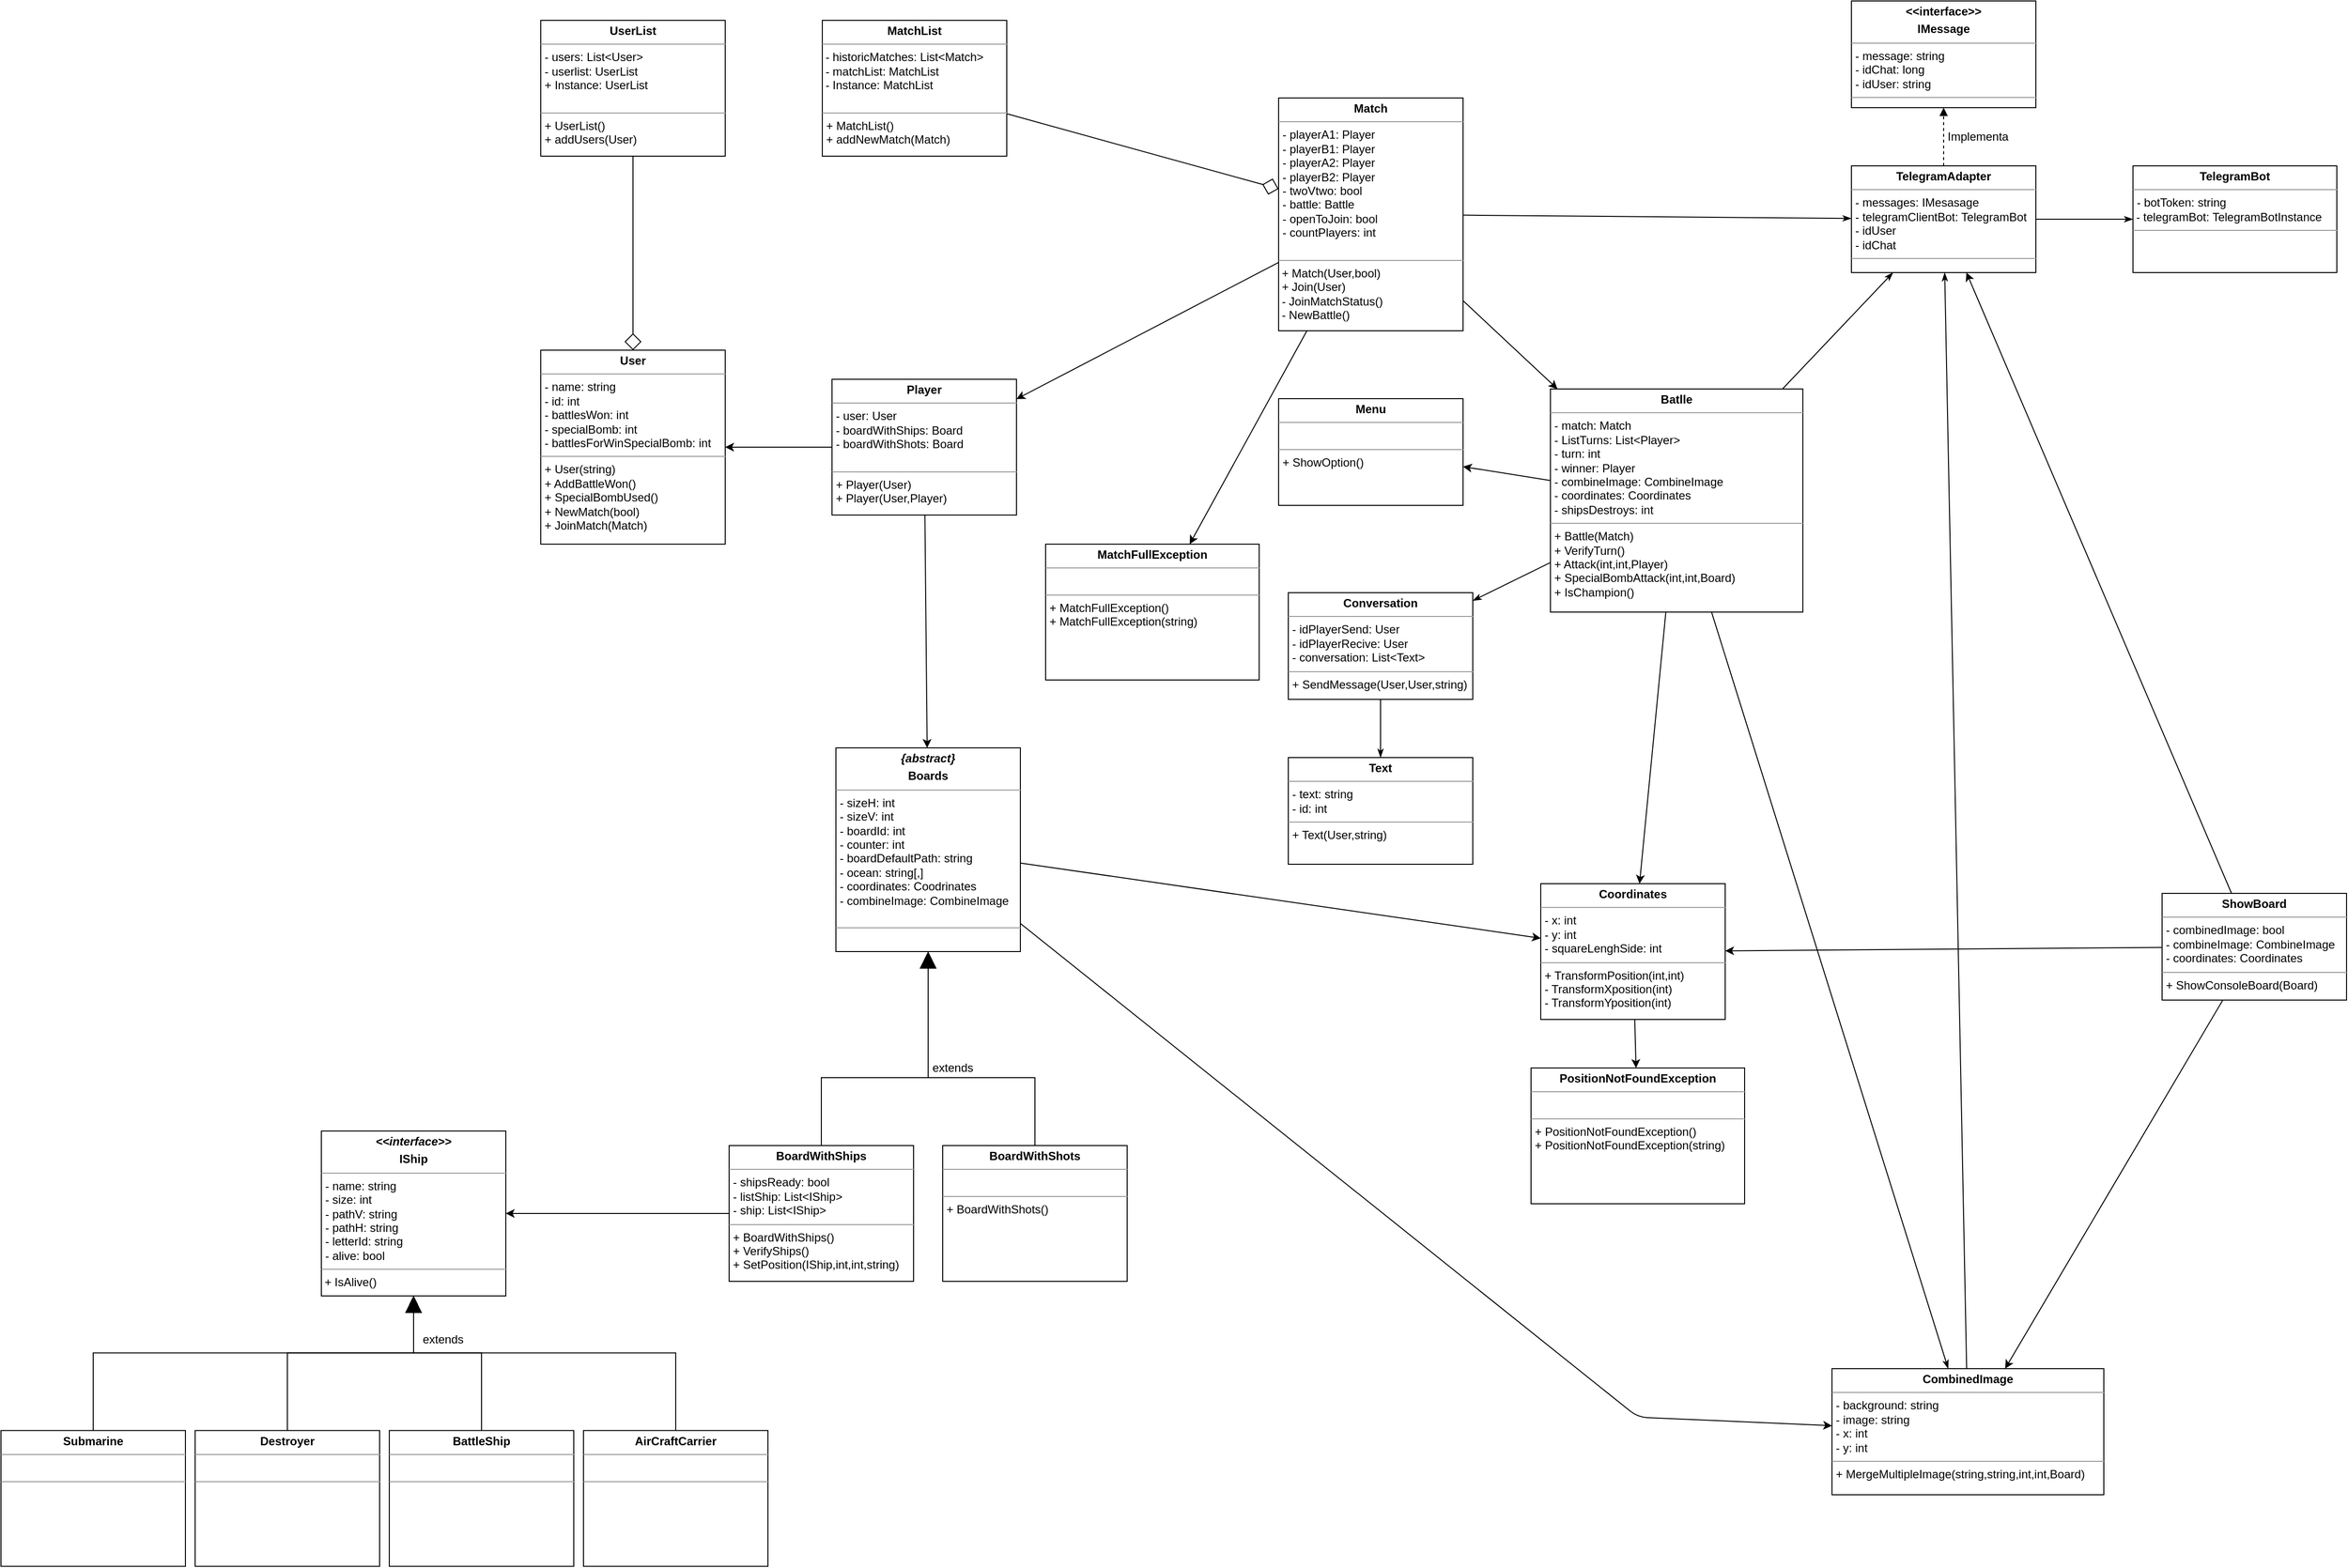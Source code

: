 <mxfile>
    <diagram name="Page-1" id="c4acf3e9-155e-7222-9cf6-157b1a14988f">
        <mxGraphModel dx="2551" dy="-186" grid="1" gridSize="10" guides="0" tooltips="1" connect="1" arrows="1" fold="1" page="0" pageScale="1" pageWidth="850" pageHeight="1100" background="none" math="0" shadow="0">
            <root>
                <mxCell id="0"/>
                <mxCell id="1" parent="0"/>
                <mxCell id="5d2195bd80daf111-18" value="&lt;p style=&quot;margin: 0px ; margin-top: 4px ; text-align: center&quot;&gt;&lt;b&gt;User&lt;/b&gt;&lt;br&gt;&lt;/p&gt;&lt;hr size=&quot;1&quot;&gt;&lt;p style=&quot;margin: 0px ; margin-left: 4px&quot;&gt;- name: string&lt;br&gt;- id: int&lt;/p&gt;&lt;p style=&quot;margin: 0px 0px 0px 4px&quot;&gt;- battlesWon: int&lt;/p&gt;&lt;p style=&quot;margin: 0px 0px 0px 4px&quot;&gt;- specialBomb: int&lt;/p&gt;&lt;p style=&quot;margin: 0px 0px 0px 4px&quot;&gt;- battlesForWinSpecialBomb: int&amp;nbsp;&lt;/p&gt;&lt;hr size=&quot;1&quot;&gt;&lt;p style=&quot;margin: 0px 0px 0px 4px&quot;&gt;+ User(string)&lt;/p&gt;&lt;p style=&quot;margin: 0px 0px 0px 4px&quot;&gt;+ AddBattleWon()&lt;/p&gt;&lt;p style=&quot;margin: 0px 0px 0px 4px&quot;&gt;+ SpecialBombUsed()&lt;/p&gt;&lt;p style=&quot;margin: 0px 0px 0px 4px&quot;&gt;+ NewMatch(bool)&lt;/p&gt;&lt;p style=&quot;margin: 0px 0px 0px 4px&quot;&gt;+ JoinMatch(Match)&lt;/p&gt;" style="verticalAlign=top;align=left;overflow=fill;fontSize=12;fontFamily=Helvetica;html=1;rounded=0;shadow=0;comic=0;labelBackgroundColor=none;strokeWidth=1" parent="1" vertex="1">
                    <mxGeometry x="-980" y="1380" width="190" height="200" as="geometry"/>
                </mxCell>
                <mxCell id="16" style="edgeStyle=none;html=1;endArrow=classic;endFill=1;endSize=6;" parent="1" source="w-Vky3n0tNIHlPumxMTk-7" target="w-Vky3n0tNIHlPumxMTk-10" edge="1">
                    <mxGeometry relative="1" as="geometry">
                        <mxPoint x="-976" y="1879.709" as="targetPoint"/>
                    </mxGeometry>
                </mxCell>
                <mxCell id="65" style="edgeStyle=none;html=1;" parent="1" source="w-Vky3n0tNIHlPumxMTk-5" target="64" edge="1">
                    <mxGeometry relative="1" as="geometry"/>
                </mxCell>
                <mxCell id="w-Vky3n0tNIHlPumxMTk-5" value="&lt;p style=&quot;margin: 0px ; margin-top: 4px ; text-align: center&quot;&gt;&lt;b&gt;&lt;i&gt;{abstract}&lt;/i&gt;&lt;/b&gt;&lt;/p&gt;&lt;p style=&quot;margin: 0px ; margin-top: 4px ; text-align: center&quot;&gt;&lt;b&gt;Boards&lt;/b&gt;&lt;/p&gt;&lt;hr size=&quot;1&quot;&gt;&lt;p style=&quot;margin: 0px ; margin-left: 4px&quot;&gt;- sizeH: int&lt;/p&gt;&lt;p style=&quot;margin: 0px ; margin-left: 4px&quot;&gt;- sizeV: int&lt;/p&gt;&lt;p style=&quot;margin: 0px ; margin-left: 4px&quot;&gt;- boardId: int&lt;/p&gt;&lt;p style=&quot;margin: 0px ; margin-left: 4px&quot;&gt;- counter: int&lt;/p&gt;&lt;p style=&quot;margin: 0px ; margin-left: 4px&quot;&gt;- boardDefaultPath: string&lt;/p&gt;&lt;p style=&quot;margin: 0px ; margin-left: 4px&quot;&gt;- ocean: string[,]&lt;/p&gt;&lt;p style=&quot;margin: 0px ; margin-left: 4px&quot;&gt;- coordinates: Coodrinates&lt;/p&gt;&lt;p style=&quot;margin: 0px ; margin-left: 4px&quot;&gt;- combineImage: CombineImage&lt;/p&gt;&lt;p style=&quot;margin: 0px ; margin-left: 4px&quot;&gt;&lt;br&gt;&lt;/p&gt;&lt;hr size=&quot;1&quot;&gt;&lt;p style=&quot;margin: 0px ; margin-left: 4px&quot;&gt;&lt;br&gt;&lt;/p&gt;" style="verticalAlign=top;align=left;overflow=fill;fontSize=12;fontFamily=Helvetica;html=1;rounded=0;shadow=0;comic=0;labelBackgroundColor=none;strokeWidth=1" parent="1" vertex="1">
                    <mxGeometry x="-676" y="1790" width="190" height="210" as="geometry"/>
                </mxCell>
                <mxCell id="w-Vky3n0tNIHlPumxMTk-6" style="rounded=0;orthogonalLoop=1;jettySize=auto;html=1;endArrow=block;endFill=1;entryX=0.5;entryY=1;entryDx=0;entryDy=0;" parent="1" source="w-Vky3n0tNIHlPumxMTk-7" target="w-Vky3n0tNIHlPumxMTk-5" edge="1">
                    <mxGeometry relative="1" as="geometry">
                        <mxPoint x="-456" y="2000" as="targetPoint"/>
                        <Array as="points">
                            <mxPoint x="-691" y="2130"/>
                            <mxPoint x="-581" y="2130"/>
                        </Array>
                    </mxGeometry>
                </mxCell>
                <mxCell id="w-Vky3n0tNIHlPumxMTk-7" value="&lt;p style=&quot;margin: 0px ; margin-top: 4px ; text-align: center&quot;&gt;&lt;b&gt;BoardWithShips&lt;/b&gt;&lt;/p&gt;&lt;hr size=&quot;1&quot;&gt;&lt;p style=&quot;margin: 0px ; margin-left: 4px&quot;&gt;- shipsReady: bool&lt;/p&gt;&lt;p style=&quot;margin: 0px ; margin-left: 4px&quot;&gt;- listShip: List&amp;lt;IShip&amp;gt;&lt;/p&gt;&lt;p style=&quot;margin: 0px ; margin-left: 4px&quot;&gt;- ship: List&amp;lt;IShip&amp;gt;&lt;/p&gt;&lt;hr size=&quot;1&quot;&gt;&lt;p style=&quot;margin: 0px ; margin-left: 4px&quot;&gt;+ BoardWithShips()&lt;/p&gt;&lt;p style=&quot;margin: 0px ; margin-left: 4px&quot;&gt;+ VerifyShips()&lt;/p&gt;&lt;p style=&quot;margin: 0px ; margin-left: 4px&quot;&gt;+ SetPosition(IShip,int,int,string)&lt;/p&gt;" style="verticalAlign=top;align=left;overflow=fill;fontSize=12;fontFamily=Helvetica;html=1;rounded=0;shadow=0;comic=0;labelBackgroundColor=none;strokeWidth=1" parent="1" vertex="1">
                    <mxGeometry x="-786" y="2200" width="190" height="140" as="geometry"/>
                </mxCell>
                <mxCell id="w-Vky3n0tNIHlPumxMTk-8" style="rounded=0;orthogonalLoop=1;jettySize=auto;html=1;endArrow=block;endFill=1;endSize=15;" parent="1" source="w-Vky3n0tNIHlPumxMTk-9" target="w-Vky3n0tNIHlPumxMTk-5" edge="1">
                    <mxGeometry relative="1" as="geometry">
                        <Array as="points">
                            <mxPoint x="-471" y="2130"/>
                            <mxPoint x="-581" y="2130"/>
                        </Array>
                    </mxGeometry>
                </mxCell>
                <mxCell id="w-Vky3n0tNIHlPumxMTk-9" value="&lt;p style=&quot;margin: 0px ; margin-top: 4px ; text-align: center&quot;&gt;&lt;b&gt;BoardWithShots&lt;/b&gt;&lt;/p&gt;&lt;hr size=&quot;1&quot;&gt;&lt;p style=&quot;margin: 0px ; margin-left: 4px&quot;&gt;&lt;br&gt;&lt;/p&gt;&lt;hr size=&quot;1&quot;&gt;&lt;p style=&quot;margin: 0px ; margin-left: 4px&quot;&gt;+ BoardWithShots()&lt;/p&gt;" style="verticalAlign=top;align=left;overflow=fill;fontSize=12;fontFamily=Helvetica;html=1;rounded=0;shadow=0;comic=0;labelBackgroundColor=none;strokeWidth=1" parent="1" vertex="1">
                    <mxGeometry x="-566" y="2200" width="190" height="140" as="geometry"/>
                </mxCell>
                <mxCell id="w-Vky3n0tNIHlPumxMTk-10" value="&lt;p style=&quot;margin: 0px ; margin-top: 4px ; text-align: center&quot;&gt;&lt;b&gt;&lt;i&gt;&amp;lt;&amp;lt;interface&amp;gt;&amp;gt;&lt;/i&gt;&lt;/b&gt;&lt;/p&gt;&lt;p style=&quot;margin: 0px ; margin-top: 4px ; text-align: center&quot;&gt;&lt;b&gt;IShip&lt;/b&gt;&lt;/p&gt;&lt;hr size=&quot;1&quot;&gt;&lt;p style=&quot;margin: 0px ; margin-left: 4px&quot;&gt;&lt;span&gt;- name: string&lt;/span&gt;&lt;/p&gt;&lt;p style=&quot;margin: 0px ; margin-left: 4px&quot;&gt;&lt;span&gt;- size: int&lt;/span&gt;&lt;br&gt;&lt;/p&gt;&lt;p style=&quot;margin: 0px ; margin-left: 4px&quot;&gt;&lt;span&gt;- pathV: string&lt;/span&gt;&lt;/p&gt;&lt;p style=&quot;margin: 0px ; margin-left: 4px&quot;&gt;&lt;span&gt;- pathH: string&lt;/span&gt;&lt;/p&gt;&lt;p style=&quot;margin: 0px ; margin-left: 4px&quot;&gt;&lt;span&gt;- letterId: string&lt;br&gt;&lt;/span&gt;&lt;/p&gt;&lt;p style=&quot;margin: 0px ; margin-left: 4px&quot;&gt;&lt;span&gt;- alive: bool&lt;/span&gt;&lt;/p&gt;&lt;hr size=&quot;1&quot;&gt;&amp;nbsp;+ IsAlive()&lt;br&gt;&lt;br&gt;&lt;p style=&quot;margin: 0px ; margin-left: 4px&quot;&gt;&lt;br&gt;&lt;/p&gt;" style="verticalAlign=top;align=left;overflow=fill;fontSize=12;fontFamily=Helvetica;html=1;rounded=0;shadow=0;comic=0;labelBackgroundColor=none;strokeWidth=1" parent="1" vertex="1">
                    <mxGeometry x="-1206" y="2185" width="190" height="170" as="geometry"/>
                </mxCell>
                <mxCell id="2" style="edgeStyle=none;html=1;" parent="1" source="7" target="XxbIE4E-ZRv_lZ-lYbm2-23" edge="1">
                    <mxGeometry relative="1" as="geometry">
                        <mxPoint x="-42.5" y="1710" as="sourcePoint"/>
                    </mxGeometry>
                </mxCell>
                <mxCell id="XxbIE4E-ZRv_lZ-lYbm2-32" style="rounded=0;orthogonalLoop=1;jettySize=auto;html=1;exitX=0.5;exitY=0;exitDx=0;exitDy=0;" parent="1" source="XxbIE4E-ZRv_lZ-lYbm2-12" target="w-Vky3n0tNIHlPumxMTk-10" edge="1">
                    <mxGeometry relative="1" as="geometry">
                        <Array as="points">
                            <mxPoint x="-1441" y="2413.77"/>
                            <mxPoint x="-1111" y="2413.77"/>
                        </Array>
                    </mxGeometry>
                </mxCell>
                <mxCell id="XxbIE4E-ZRv_lZ-lYbm2-12" value="&lt;p style=&quot;margin: 0px ; margin-top: 4px ; text-align: center&quot;&gt;&lt;b&gt;Submarine&lt;/b&gt;&lt;/p&gt;&lt;hr size=&quot;1&quot;&gt;&lt;p style=&quot;margin: 0px ; margin-left: 4px&quot;&gt;&lt;br&gt;&lt;/p&gt;&lt;hr size=&quot;1&quot;&gt;&lt;p style=&quot;margin: 0px ; margin-left: 4px&quot;&gt;&lt;br&gt;&lt;/p&gt;" style="verticalAlign=top;align=left;overflow=fill;fontSize=12;fontFamily=Helvetica;html=1;rounded=0;shadow=0;comic=0;labelBackgroundColor=none;strokeWidth=1" parent="1" vertex="1">
                    <mxGeometry x="-1536" y="2493.77" width="190" height="140" as="geometry"/>
                </mxCell>
                <mxCell id="XxbIE4E-ZRv_lZ-lYbm2-20" style="rounded=0;orthogonalLoop=1;jettySize=auto;html=1;" parent="1" source="XxbIE4E-ZRv_lZ-lYbm2-13" target="w-Vky3n0tNIHlPumxMTk-10" edge="1">
                    <mxGeometry relative="1" as="geometry">
                        <Array as="points">
                            <mxPoint x="-1241" y="2413.77"/>
                            <mxPoint x="-1111" y="2413.77"/>
                        </Array>
                    </mxGeometry>
                </mxCell>
                <mxCell id="XxbIE4E-ZRv_lZ-lYbm2-19" style="rounded=0;orthogonalLoop=1;jettySize=auto;html=1;startArrow=none;" parent="1" source="XxbIE4E-ZRv_lZ-lYbm2-15" target="w-Vky3n0tNIHlPumxMTk-10" edge="1">
                    <mxGeometry relative="1" as="geometry">
                        <Array as="points">
                            <mxPoint x="-1041" y="2413.77"/>
                            <mxPoint x="-1111" y="2413.77"/>
                        </Array>
                    </mxGeometry>
                </mxCell>
                <mxCell id="XxbIE4E-ZRv_lZ-lYbm2-33" style="rounded=0;orthogonalLoop=1;jettySize=auto;html=1;endArrow=block;endFill=1;endSize=15;" parent="1" source="XxbIE4E-ZRv_lZ-lYbm2-16" target="w-Vky3n0tNIHlPumxMTk-10" edge="1">
                    <mxGeometry relative="1" as="geometry">
                        <Array as="points">
                            <mxPoint x="-841" y="2413.77"/>
                            <mxPoint x="-1111" y="2413.77"/>
                        </Array>
                    </mxGeometry>
                </mxCell>
                <mxCell id="XxbIE4E-ZRv_lZ-lYbm2-16" value="&lt;p style=&quot;margin: 0px ; margin-top: 4px ; text-align: center&quot;&gt;&lt;b&gt;AirCraftCarrier&lt;/b&gt;&lt;/p&gt;&lt;hr size=&quot;1&quot;&gt;&lt;p style=&quot;margin: 0px ; margin-left: 4px&quot;&gt;&lt;br&gt;&lt;/p&gt;&lt;hr size=&quot;1&quot;&gt;&lt;p style=&quot;margin: 0px ; margin-left: 4px&quot;&gt;&lt;br&gt;&lt;/p&gt;" style="verticalAlign=top;align=left;overflow=fill;fontSize=12;fontFamily=Helvetica;html=1;rounded=0;shadow=0;comic=0;labelBackgroundColor=none;strokeWidth=1" parent="1" vertex="1">
                    <mxGeometry x="-936" y="2493.77" width="190" height="140" as="geometry"/>
                </mxCell>
                <mxCell id="23" style="edgeStyle=none;html=1;" parent="1" source="XxbIE4E-ZRv_lZ-lYbm2-23" target="22" edge="1">
                    <mxGeometry relative="1" as="geometry"/>
                </mxCell>
                <mxCell id="49" style="edgeStyle=none;html=1;endArrow=classicThin;endFill=1;endSize=6;" parent="1" source="XxbIE4E-ZRv_lZ-lYbm2-23" target="44" edge="1">
                    <mxGeometry relative="1" as="geometry"/>
                </mxCell>
                <mxCell id="52" style="edgeStyle=none;html=1;endArrow=classicThin;endFill=1;endSize=6;" parent="1" source="XxbIE4E-ZRv_lZ-lYbm2-23" target="58" edge="1">
                    <mxGeometry relative="1" as="geometry">
                        <mxPoint x="680" y="1783.972" as="targetPoint"/>
                        <Array as="points"/>
                    </mxGeometry>
                </mxCell>
                <mxCell id="56" style="edgeStyle=none;html=1;endArrow=classicThin;endFill=1;endSize=6;" parent="1" source="XxbIE4E-ZRv_lZ-lYbm2-23" target="54" edge="1">
                    <mxGeometry relative="1" as="geometry"/>
                </mxCell>
                <mxCell id="66" style="edgeStyle=none;html=1;" parent="1" source="XxbIE4E-ZRv_lZ-lYbm2-23" target="64" edge="1">
                    <mxGeometry relative="1" as="geometry"/>
                </mxCell>
                <mxCell id="XxbIE4E-ZRv_lZ-lYbm2-23" value="&lt;p style=&quot;margin: 0px ; margin-top: 4px ; text-align: center&quot;&gt;&lt;b&gt;Batlle&lt;/b&gt;&lt;/p&gt;&lt;hr size=&quot;1&quot;&gt;&lt;p style=&quot;margin: 0px ; margin-left: 4px&quot;&gt;- match: Match&lt;/p&gt;&lt;p style=&quot;margin: 0px ; margin-left: 4px&quot;&gt;- ListTurns: List&amp;lt;Player&amp;gt;&lt;br&gt;&lt;/p&gt;&lt;p style=&quot;margin: 0px ; margin-left: 4px&quot;&gt;- turn: int&lt;/p&gt;&lt;p style=&quot;margin: 0px ; margin-left: 4px&quot;&gt;- winner: Player&lt;/p&gt;&lt;p style=&quot;margin: 0px ; margin-left: 4px&quot;&gt;- combineImage: CombineImage&lt;/p&gt;&lt;p style=&quot;margin: 0px ; margin-left: 4px&quot;&gt;- coordinates: Coordinates&lt;/p&gt;&lt;p style=&quot;margin: 0px ; margin-left: 4px&quot;&gt;- shipsDestroys: int&lt;/p&gt;&lt;hr size=&quot;1&quot;&gt;&lt;p style=&quot;margin: 0px ; margin-left: 4px&quot;&gt;+ Battle(Match)&lt;/p&gt;&lt;p style=&quot;margin: 0px ; margin-left: 4px&quot;&gt;+ VerifyTurn()&lt;/p&gt;&lt;p style=&quot;margin: 0px ; margin-left: 4px&quot;&gt;+ Attack(int,int,Player)&lt;/p&gt;&lt;p style=&quot;margin: 0px ; margin-left: 4px&quot;&gt;+ SpecialBombAttack(int,int,Board)&lt;/p&gt;&lt;p style=&quot;margin: 0px ; margin-left: 4px&quot;&gt;+ IsChampion()&lt;/p&gt;" style="verticalAlign=top;align=left;overflow=fill;fontSize=12;fontFamily=Helvetica;html=1;rounded=0;shadow=0;comic=0;labelBackgroundColor=none;strokeWidth=1" parent="1" vertex="1">
                    <mxGeometry x="60" y="1420" width="260" height="230" as="geometry"/>
                </mxCell>
                <mxCell id="XxbIE4E-ZRv_lZ-lYbm2-15" value="&lt;p style=&quot;margin: 0px ; margin-top: 4px ; text-align: center&quot;&gt;&lt;b&gt;BattleShip&lt;/b&gt;&lt;/p&gt;&lt;hr size=&quot;1&quot;&gt;&lt;p style=&quot;margin: 0px ; margin-left: 4px&quot;&gt;&lt;br&gt;&lt;/p&gt;&lt;hr size=&quot;1&quot;&gt;&lt;p style=&quot;margin: 0px ; margin-left: 4px&quot;&gt;&lt;br&gt;&lt;/p&gt;" style="verticalAlign=top;align=left;overflow=fill;fontSize=12;fontFamily=Helvetica;html=1;rounded=0;shadow=0;comic=0;labelBackgroundColor=none;strokeWidth=1" parent="1" vertex="1">
                    <mxGeometry x="-1136" y="2493.77" width="190" height="140" as="geometry"/>
                </mxCell>
                <mxCell id="XxbIE4E-ZRv_lZ-lYbm2-13" value="&lt;p style=&quot;margin: 0px ; margin-top: 4px ; text-align: center&quot;&gt;&lt;b&gt;Destroyer&lt;/b&gt;&lt;/p&gt;&lt;hr size=&quot;1&quot;&gt;&lt;p style=&quot;margin: 0px ; margin-left: 4px&quot;&gt;&lt;br&gt;&lt;/p&gt;&lt;hr size=&quot;1&quot;&gt;&lt;p style=&quot;margin: 0px ; margin-left: 4px&quot;&gt;&lt;br&gt;&lt;/p&gt;" style="verticalAlign=top;align=left;overflow=fill;fontSize=12;fontFamily=Helvetica;html=1;rounded=0;shadow=0;comic=0;labelBackgroundColor=none;strokeWidth=1" parent="1" vertex="1">
                    <mxGeometry x="-1336" y="2493.77" width="190" height="140" as="geometry"/>
                </mxCell>
                <mxCell id="51" style="edgeStyle=none;html=1;endArrow=classicThin;endFill=1;endSize=6;" parent="1" source="7" target="44" edge="1">
                    <mxGeometry relative="1" as="geometry"/>
                </mxCell>
                <mxCell id="62" style="edgeStyle=none;html=1;" parent="1" source="7" target="61" edge="1">
                    <mxGeometry relative="1" as="geometry"/>
                </mxCell>
                <mxCell id="78" style="edgeStyle=none;html=1;" edge="1" parent="1" source="7" target="77">
                    <mxGeometry relative="1" as="geometry"/>
                </mxCell>
                <mxCell id="7" value="&lt;p style=&quot;margin: 0px ; margin-top: 4px ; text-align: center&quot;&gt;&lt;b&gt;Match&lt;/b&gt;&lt;/p&gt;&lt;hr size=&quot;1&quot;&gt;&lt;p style=&quot;margin: 0px 0px 0px 4px&quot;&gt;&lt;span&gt;- playerA1: Player&lt;/span&gt;&lt;br&gt;&lt;/p&gt;&lt;p style=&quot;margin: 0px 0px 0px 4px&quot;&gt;- playerB1: Player&lt;/p&gt;&lt;p style=&quot;margin: 0px 0px 0px 4px&quot;&gt;- playerA2: Player&lt;/p&gt;&lt;p style=&quot;margin: 0px 0px 0px 4px&quot;&gt;- playerB2: Player&lt;/p&gt;&lt;p style=&quot;margin: 0px 0px 0px 4px&quot;&gt;- twoVtwo: bool&lt;/p&gt;&lt;p style=&quot;margin: 0px 0px 0px 4px&quot;&gt;- battle: Battle&lt;/p&gt;&lt;p style=&quot;margin: 0px 0px 0px 4px&quot;&gt;- openToJoin: bool&lt;/p&gt;&lt;p style=&quot;margin: 0px 0px 0px 4px&quot;&gt;- countPlayers: int&lt;/p&gt;&lt;p style=&quot;margin: 0px 0px 0px 4px&quot;&gt;&lt;/p&gt;&lt;br&gt;&lt;hr size=&quot;1&quot;&gt;&amp;nbsp;&lt;span&gt;+ Match(User,bool)&lt;br&gt;&amp;nbsp;+ Join(User)&lt;br&gt;&lt;/span&gt;&amp;nbsp;- JoinMatchStatus()&lt;br&gt;&amp;nbsp;- NewBattle()" style="verticalAlign=top;align=left;overflow=fill;fontSize=12;fontFamily=Helvetica;html=1;rounded=0;shadow=0;comic=0;labelBackgroundColor=none;strokeWidth=1" parent="1" vertex="1">
                    <mxGeometry x="-220" y="1120" width="190" height="240" as="geometry"/>
                </mxCell>
                <mxCell id="10" style="edgeStyle=none;html=1;endArrow=diamond;endFill=0;endSize=15;" parent="1" source="12" target="7" edge="1">
                    <mxGeometry relative="1" as="geometry"/>
                </mxCell>
                <mxCell id="11" style="edgeStyle=none;html=1;endArrow=diamond;endFill=0;endSize=15;" parent="1" source="9" target="5d2195bd80daf111-18" edge="1">
                    <mxGeometry relative="1" as="geometry"/>
                </mxCell>
                <mxCell id="9" value="&lt;p style=&quot;margin: 0px ; margin-top: 4px ; text-align: center&quot;&gt;&lt;b&gt;UserList&lt;/b&gt;&lt;/p&gt;&lt;hr size=&quot;1&quot;&gt;&lt;p style=&quot;margin: 0px ; margin-left: 4px&quot;&gt;- users: List&amp;lt;User&amp;gt;&lt;/p&gt;&lt;p style=&quot;margin: 0px ; margin-left: 4px&quot;&gt;- userlist: UserList&lt;/p&gt;&lt;p style=&quot;margin: 0px ; margin-left: 4px&quot;&gt;+ Instance: UserList&lt;/p&gt;&lt;br&gt;&lt;hr size=&quot;1&quot;&gt;&lt;p style=&quot;margin: 0px ; margin-left: 4px&quot;&gt;+ UserList()&lt;/p&gt;&lt;p style=&quot;margin: 0px ; margin-left: 4px&quot;&gt;+ addUsers(User)&lt;/p&gt;" style="verticalAlign=top;align=left;overflow=fill;fontSize=12;fontFamily=Helvetica;html=1;rounded=0;shadow=0;comic=0;labelBackgroundColor=none;strokeWidth=1" parent="1" vertex="1">
                    <mxGeometry x="-980" y="1040" width="190" height="140" as="geometry"/>
                </mxCell>
                <mxCell id="12" value="&lt;p style=&quot;margin: 0px ; margin-top: 4px ; text-align: center&quot;&gt;&lt;b&gt;MatchList&lt;/b&gt;&lt;/p&gt;&lt;hr size=&quot;1&quot;&gt;&lt;p style=&quot;margin: 0px ; margin-left: 4px&quot;&gt;&lt;/p&gt;&amp;nbsp;- historicMatches: List&amp;lt;Match&amp;gt;&lt;br&gt;&amp;nbsp;- matchList: MatchList&lt;br&gt;&amp;nbsp;- Instance: MatchList&lt;br&gt;&lt;br&gt;&lt;hr size=&quot;1&quot;&gt;&lt;p style=&quot;margin: 0px ; margin-left: 4px&quot;&gt;&lt;span&gt;+ MatchList()&lt;/span&gt;&lt;br&gt;&lt;/p&gt;&lt;p style=&quot;margin: 0px ; margin-left: 4px&quot;&gt;+ addNewMatch(Match)&lt;/p&gt;" style="verticalAlign=top;align=left;overflow=fill;fontSize=12;fontFamily=Helvetica;html=1;rounded=0;shadow=0;comic=0;labelBackgroundColor=none;strokeWidth=1" parent="1" vertex="1">
                    <mxGeometry x="-690" y="1040" width="190" height="140" as="geometry"/>
                </mxCell>
                <mxCell id="13" value="extends" style="text;html=1;align=center;verticalAlign=middle;resizable=0;points=[];autosize=1;strokeColor=none;fillColor=none;" parent="1" vertex="1">
                    <mxGeometry x="-1111" y="2390" width="60" height="20" as="geometry"/>
                </mxCell>
                <mxCell id="15" value="extends" style="text;html=1;align=center;verticalAlign=middle;resizable=0;points=[];autosize=1;strokeColor=none;fillColor=none;" parent="1" vertex="1">
                    <mxGeometry x="-586" y="2110" width="60" height="20" as="geometry"/>
                </mxCell>
                <mxCell id="22" value="&lt;p style=&quot;margin: 0px ; margin-top: 4px ; text-align: center&quot;&gt;&lt;b&gt;Menu&lt;/b&gt;&lt;/p&gt;&lt;hr size=&quot;1&quot;&gt;&lt;p style=&quot;margin: 0px ; margin-left: 4px&quot;&gt;&lt;br&gt;&lt;/p&gt;&lt;hr size=&quot;1&quot;&gt;&lt;p style=&quot;margin: 0px ; margin-left: 4px&quot;&gt;+ ShowOption()&lt;/p&gt;" style="verticalAlign=top;align=left;overflow=fill;fontSize=12;fontFamily=Helvetica;html=1;rounded=0;shadow=0;comic=0;labelBackgroundColor=none;strokeWidth=1" parent="1" vertex="1">
                    <mxGeometry x="-220" y="1430" width="190" height="110" as="geometry"/>
                </mxCell>
                <mxCell id="24" value="&lt;p style=&quot;margin: 0px ; margin-top: 4px ; text-align: center&quot;&gt;&lt;b&gt;&amp;lt;&amp;lt;interface&amp;gt;&amp;gt;&lt;/b&gt;&lt;/p&gt;&lt;p style=&quot;margin: 0px ; margin-top: 4px ; text-align: center&quot;&gt;&lt;b&gt;IMessage&lt;/b&gt;&lt;/p&gt;&lt;hr size=&quot;1&quot;&gt;&lt;p style=&quot;margin: 0px ; margin-left: 4px&quot;&gt;- message: string&lt;/p&gt;&lt;p style=&quot;margin: 0px ; margin-left: 4px&quot;&gt;- idChat: long&lt;/p&gt;&lt;p style=&quot;margin: 0px ; margin-left: 4px&quot;&gt;- idUser: string&lt;/p&gt;&lt;hr size=&quot;1&quot;&gt;&lt;p style=&quot;margin: 0px ; margin-left: 4px&quot;&gt;&lt;br&gt;&lt;/p&gt;" style="verticalAlign=top;align=left;overflow=fill;fontSize=12;fontFamily=Helvetica;html=1;rounded=0;shadow=0;comic=0;labelBackgroundColor=none;strokeWidth=1" parent="1" vertex="1">
                    <mxGeometry x="370" y="1020" width="190" height="110" as="geometry"/>
                </mxCell>
                <mxCell id="38" value="&lt;p style=&quot;margin: 0px ; margin-top: 4px ; text-align: center&quot;&gt;&lt;b&gt;TelegramBot&lt;/b&gt;&lt;/p&gt;&lt;hr size=&quot;1&quot;&gt;&lt;p style=&quot;margin: 0px ; margin-left: 4px&quot;&gt;- botToken: string&lt;/p&gt;&amp;nbsp;- telegramBot: TelegramBotInstance&lt;br&gt;&lt;hr size=&quot;1&quot;&gt;&lt;p style=&quot;margin: 0px ; margin-left: 4px&quot;&gt;&lt;br&gt;&lt;/p&gt;" style="verticalAlign=top;align=left;overflow=fill;fontSize=12;fontFamily=Helvetica;html=1;rounded=0;shadow=0;comic=0;labelBackgroundColor=none;strokeWidth=1" parent="1" vertex="1">
                    <mxGeometry x="660" y="1190" width="210" height="110" as="geometry"/>
                </mxCell>
                <mxCell id="48" style="edgeStyle=none;html=1;endArrow=classicThin;endFill=1;endSize=6;" parent="1" source="44" target="38" edge="1">
                    <mxGeometry relative="1" as="geometry"/>
                </mxCell>
                <mxCell id="59" style="edgeStyle=none;html=1;endArrow=block;endFill=1;endSize=6;dashed=1;" parent="1" source="44" target="24" edge="1">
                    <mxGeometry relative="1" as="geometry"/>
                </mxCell>
                <mxCell id="44" value="&lt;p style=&quot;margin: 0px ; margin-top: 4px ; text-align: center&quot;&gt;&lt;b&gt;TelegramAdapter&lt;/b&gt;&lt;/p&gt;&lt;hr size=&quot;1&quot;&gt;&lt;p style=&quot;margin: 0px ; margin-left: 4px&quot;&gt;- messages: IMesasage&lt;/p&gt;&lt;p style=&quot;margin: 0px ; margin-left: 4px&quot;&gt;- telegramClientBot: TelegramBot&lt;/p&gt;&lt;p style=&quot;margin: 0px ; margin-left: 4px&quot;&gt;- idUser&lt;/p&gt;&lt;p style=&quot;margin: 0px ; margin-left: 4px&quot;&gt;- idChat&lt;/p&gt;&lt;hr size=&quot;1&quot;&gt;&lt;p style=&quot;margin: 0px ; margin-left: 4px&quot;&gt;&lt;br&gt;&lt;/p&gt;" style="verticalAlign=top;align=left;overflow=fill;fontSize=12;fontFamily=Helvetica;html=1;rounded=0;shadow=0;comic=0;labelBackgroundColor=none;strokeWidth=1" parent="1" vertex="1">
                    <mxGeometry x="370" y="1190" width="190" height="110" as="geometry"/>
                </mxCell>
                <mxCell id="57" style="edgeStyle=none;html=1;endArrow=classicThin;endFill=1;endSize=6;" parent="1" source="54" target="55" edge="1">
                    <mxGeometry relative="1" as="geometry"/>
                </mxCell>
                <mxCell id="54" value="&lt;p style=&quot;margin: 0px ; margin-top: 4px ; text-align: center&quot;&gt;&lt;b&gt;Conversation&lt;/b&gt;&lt;/p&gt;&lt;hr size=&quot;1&quot;&gt;&lt;p style=&quot;margin: 0px ; margin-left: 4px&quot;&gt;&lt;span&gt;- idPlayerSend: User&lt;/span&gt;&lt;br&gt;&lt;/p&gt;&lt;p style=&quot;margin: 0px ; margin-left: 4px&quot;&gt;- idPlayerRecive: User&amp;nbsp;&lt;/p&gt;&lt;p style=&quot;margin: 0px ; margin-left: 4px&quot;&gt;- conversation: List&amp;lt;Text&amp;gt;&lt;/p&gt;&lt;hr size=&quot;1&quot;&gt;&lt;p style=&quot;margin: 0px ; margin-left: 4px&quot;&gt;+ SendMessage(User,User,string)&lt;/p&gt;" style="verticalAlign=top;align=left;overflow=fill;fontSize=12;fontFamily=Helvetica;html=1;rounded=0;shadow=0;comic=0;labelBackgroundColor=none;strokeWidth=1" parent="1" vertex="1">
                    <mxGeometry x="-210" y="1630" width="190" height="110" as="geometry"/>
                </mxCell>
                <mxCell id="55" value="&lt;p style=&quot;margin: 0px ; margin-top: 4px ; text-align: center&quot;&gt;&lt;b&gt;Text&lt;/b&gt;&lt;/p&gt;&lt;hr size=&quot;1&quot;&gt;&lt;p style=&quot;margin: 0px ; margin-left: 4px&quot;&gt;- text: string&lt;/p&gt;&lt;p style=&quot;margin: 0px ; margin-left: 4px&quot;&gt;- id: int&lt;/p&gt;&lt;hr size=&quot;1&quot;&gt;&lt;p style=&quot;margin: 0px ; margin-left: 4px&quot;&gt;+ Text(User,string)&lt;/p&gt;" style="verticalAlign=top;align=left;overflow=fill;fontSize=12;fontFamily=Helvetica;html=1;rounded=0;shadow=0;comic=0;labelBackgroundColor=none;strokeWidth=1" parent="1" vertex="1">
                    <mxGeometry x="-210" y="1800" width="190" height="110" as="geometry"/>
                </mxCell>
                <mxCell id="58" value="&lt;p style=&quot;margin: 0px ; margin-top: 4px ; text-align: center&quot;&gt;&lt;b&gt;CombinedImage&lt;/b&gt;&lt;/p&gt;&lt;hr size=&quot;1&quot;&gt;&lt;p style=&quot;margin: 0px ; margin-left: 4px&quot;&gt;- background: string&lt;/p&gt;&lt;p style=&quot;margin: 0px ; margin-left: 4px&quot;&gt;- image: string&lt;/p&gt;&lt;p style=&quot;margin: 0px ; margin-left: 4px&quot;&gt;- x: int&lt;/p&gt;&lt;p style=&quot;margin: 0px ; margin-left: 4px&quot;&gt;- y: int&lt;/p&gt;&lt;hr size=&quot;1&quot;&gt;&lt;p style=&quot;margin: 0px ; margin-left: 4px&quot;&gt;+ MergeMultipleImage(string,string,int,int,Board)&lt;/p&gt;&lt;p style=&quot;margin: 0px ; margin-left: 4px&quot;&gt;&lt;br&gt;&lt;/p&gt;" style="verticalAlign=top;align=left;overflow=fill;fontSize=12;fontFamily=Helvetica;html=1;rounded=0;shadow=0;comic=0;labelBackgroundColor=none;strokeWidth=1" parent="1" vertex="1">
                    <mxGeometry x="350" y="2430" width="280" height="130" as="geometry"/>
                </mxCell>
                <mxCell id="60" value="Implementa" style="text;html=1;align=center;verticalAlign=middle;resizable=0;points=[];autosize=1;strokeColor=none;fillColor=none;" parent="1" vertex="1">
                    <mxGeometry x="460" y="1150" width="80" height="20" as="geometry"/>
                </mxCell>
                <mxCell id="67" style="edgeStyle=none;html=1;" parent="1" source="61" target="5d2195bd80daf111-18" edge="1">
                    <mxGeometry relative="1" as="geometry"/>
                </mxCell>
                <mxCell id="68" style="edgeStyle=none;html=1;" parent="1" source="61" target="w-Vky3n0tNIHlPumxMTk-5" edge="1">
                    <mxGeometry relative="1" as="geometry"/>
                </mxCell>
                <mxCell id="61" value="&lt;p style=&quot;margin: 0px ; margin-top: 4px ; text-align: center&quot;&gt;&lt;b&gt;Player&lt;/b&gt;&lt;/p&gt;&lt;hr size=&quot;1&quot;&gt;&lt;p style=&quot;margin: 0px ; margin-left: 4px&quot;&gt;- user: User&lt;/p&gt;&lt;p style=&quot;margin: 0px ; margin-left: 4px&quot;&gt;- boardWithShips: Board&lt;/p&gt;&lt;p style=&quot;margin: 0px ; margin-left: 4px&quot;&gt;- boardWithShots: Board&lt;/p&gt;&lt;p style=&quot;margin: 0px ; margin-left: 4px&quot;&gt;&lt;/p&gt;&lt;br&gt;&lt;hr size=&quot;1&quot;&gt;&lt;p style=&quot;margin: 0px ; margin-left: 4px&quot;&gt;+ Player(User)&lt;/p&gt;&lt;p style=&quot;margin: 0px ; margin-left: 4px&quot;&gt;+ Player(User,Player)&lt;/p&gt;" style="verticalAlign=top;align=left;overflow=fill;fontSize=12;fontFamily=Helvetica;html=1;rounded=0;shadow=0;comic=0;labelBackgroundColor=none;strokeWidth=1" parent="1" vertex="1">
                    <mxGeometry x="-680" y="1410" width="190" height="140" as="geometry"/>
                </mxCell>
                <mxCell id="70" style="edgeStyle=none;html=1;" parent="1" source="64" target="69" edge="1">
                    <mxGeometry relative="1" as="geometry"/>
                </mxCell>
                <mxCell id="64" value="&lt;p style=&quot;margin: 0px ; margin-top: 4px ; text-align: center&quot;&gt;&lt;b&gt;Coordinates&lt;/b&gt;&lt;/p&gt;&lt;hr size=&quot;1&quot;&gt;&lt;p style=&quot;margin: 0px ; margin-left: 4px&quot;&gt;- x: int&lt;/p&gt;&lt;p style=&quot;margin: 0px ; margin-left: 4px&quot;&gt;- y: int&lt;/p&gt;&lt;p style=&quot;margin: 0px ; margin-left: 4px&quot;&gt;- squareLenghSide: int&lt;/p&gt;&lt;hr size=&quot;1&quot;&gt;&lt;p style=&quot;margin: 0px ; margin-left: 4px&quot;&gt;+ TransformPosition(int,int)&lt;/p&gt;&lt;p style=&quot;margin: 0px ; margin-left: 4px&quot;&gt;- TransformXposition(int)&lt;/p&gt;&lt;p style=&quot;margin: 0px ; margin-left: 4px&quot;&gt;- TransformYposition(int)&lt;/p&gt;" style="verticalAlign=top;align=left;overflow=fill;fontSize=12;fontFamily=Helvetica;html=1;rounded=0;shadow=0;comic=0;labelBackgroundColor=none;strokeWidth=1" parent="1" vertex="1">
                    <mxGeometry x="50" y="1930" width="190" height="140" as="geometry"/>
                </mxCell>
                <mxCell id="69" value="&lt;p style=&quot;margin: 0px ; margin-top: 4px ; text-align: center&quot;&gt;&lt;b&gt;PositionNotFoundException&lt;/b&gt;&lt;/p&gt;&lt;hr size=&quot;1&quot;&gt;&lt;p style=&quot;margin: 0px ; margin-left: 4px&quot;&gt;&lt;br&gt;&lt;/p&gt;&lt;hr size=&quot;1&quot;&gt;&lt;p style=&quot;margin: 0px ; margin-left: 4px&quot;&gt;+ PositionNotFoundException()&lt;/p&gt;&lt;p style=&quot;margin: 0px ; margin-left: 4px&quot;&gt;+ PositionNotFoundException(string)&lt;/p&gt;" style="verticalAlign=top;align=left;overflow=fill;fontSize=12;fontFamily=Helvetica;html=1;rounded=0;shadow=0;comic=0;labelBackgroundColor=none;strokeWidth=1" parent="1" vertex="1">
                    <mxGeometry x="40" y="2120" width="220" height="140" as="geometry"/>
                </mxCell>
                <mxCell id="72" style="edgeStyle=none;html=1;" parent="1" source="71" target="44" edge="1">
                    <mxGeometry relative="1" as="geometry"/>
                </mxCell>
                <mxCell id="75" style="edgeStyle=none;html=1;" parent="1" source="71" target="64" edge="1">
                    <mxGeometry relative="1" as="geometry"/>
                </mxCell>
                <mxCell id="76" style="edgeStyle=none;html=1;" parent="1" source="71" target="58" edge="1">
                    <mxGeometry relative="1" as="geometry"/>
                </mxCell>
                <mxCell id="71" value="&lt;p style=&quot;margin: 0px ; margin-top: 4px ; text-align: center&quot;&gt;&lt;b&gt;ShowBoard&lt;/b&gt;&lt;/p&gt;&lt;hr size=&quot;1&quot;&gt;&lt;p style=&quot;margin: 0px ; margin-left: 4px&quot;&gt;- combinedImage: bool&lt;/p&gt;&lt;p style=&quot;margin: 0px ; margin-left: 4px&quot;&gt;- combineImage: CombineImage&lt;/p&gt;&lt;p style=&quot;margin: 0px ; margin-left: 4px&quot;&gt;- coordinates: Coordinates&lt;/p&gt;&lt;hr size=&quot;1&quot;&gt;&lt;p style=&quot;margin: 0px ; margin-left: 4px&quot;&gt;+ ShowConsoleBoard(Board)&lt;/p&gt;" style="verticalAlign=top;align=left;overflow=fill;fontSize=12;fontFamily=Helvetica;html=1;rounded=0;shadow=0;comic=0;labelBackgroundColor=none;strokeWidth=1" parent="1" vertex="1">
                    <mxGeometry x="690" y="1940" width="190" height="110" as="geometry"/>
                </mxCell>
                <mxCell id="73" style="edgeStyle=none;html=1;endArrow=classicThin;endFill=1;endSize=6;" parent="1" source="58" target="44" edge="1">
                    <mxGeometry relative="1" as="geometry">
                        <mxPoint x="563.621" y="2250" as="sourcePoint"/>
                        <mxPoint x="470.397" y="1300" as="targetPoint"/>
                        <Array as="points"/>
                    </mxGeometry>
                </mxCell>
                <mxCell id="74" style="edgeStyle=none;html=1;" parent="1" source="w-Vky3n0tNIHlPumxMTk-5" target="58" edge="1">
                    <mxGeometry relative="1" as="geometry">
                        <mxPoint x="-486" y="1926.639" as="sourcePoint"/>
                        <mxPoint x="420" y="2228.374" as="targetPoint"/>
                        <Array as="points">
                            <mxPoint x="150" y="2480"/>
                        </Array>
                    </mxGeometry>
                </mxCell>
                <mxCell id="77" value="&lt;p style=&quot;margin: 0px ; margin-top: 4px ; text-align: center&quot;&gt;&lt;b&gt;MatchFullException&lt;/b&gt;&lt;/p&gt;&lt;hr size=&quot;1&quot;&gt;&lt;p style=&quot;margin: 0px ; margin-left: 4px&quot;&gt;&lt;br&gt;&lt;/p&gt;&lt;hr size=&quot;1&quot;&gt;&lt;p style=&quot;margin: 0px ; margin-left: 4px&quot;&gt;+ MatchFullException()&lt;/p&gt;&lt;p style=&quot;margin: 0px ; margin-left: 4px&quot;&gt;+ MatchFullException(string)&lt;/p&gt;" style="verticalAlign=top;align=left;overflow=fill;fontSize=12;fontFamily=Helvetica;html=1;rounded=0;shadow=0;comic=0;labelBackgroundColor=none;strokeWidth=1" vertex="1" parent="1">
                    <mxGeometry x="-460" y="1580" width="220" height="140" as="geometry"/>
                </mxCell>
            </root>
        </mxGraphModel>
    </diagram>
</mxfile>